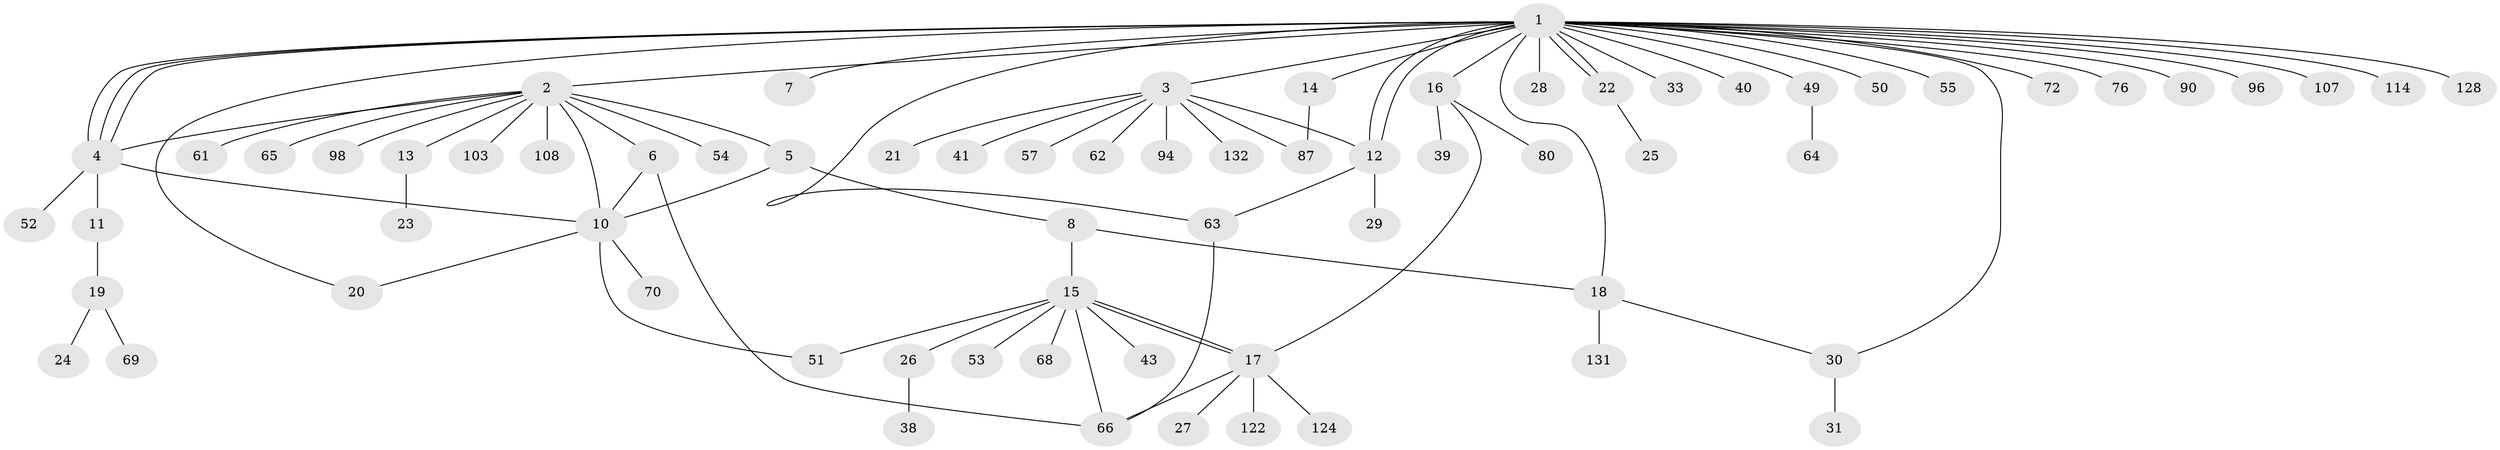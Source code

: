 // original degree distribution, {31: 0.0070921985815602835, 13: 0.0070921985815602835, 10: 0.0070921985815602835, 9: 0.028368794326241134, 4: 0.06382978723404255, 1: 0.5673758865248227, 3: 0.09219858156028368, 14: 0.0070921985815602835, 2: 0.20567375886524822, 8: 0.0070921985815602835, 7: 0.0070921985815602835}
// Generated by graph-tools (version 1.1) at 2025/14/03/09/25 04:14:39]
// undirected, 70 vertices, 89 edges
graph export_dot {
graph [start="1"]
  node [color=gray90,style=filled];
  1;
  2;
  3 [super="+9"];
  4 [super="+36+56"];
  5 [super="+78+75"];
  6 [super="+127"];
  7;
  8;
  10 [super="+82+83+109+125+73+47+74+42"];
  11 [super="+91"];
  12 [super="+135+111+34+37+32+59"];
  13 [super="+48+44"];
  14;
  15;
  16 [super="+84+116+123+133+97"];
  17 [super="+58+60+35"];
  18;
  19 [super="+140"];
  20;
  21;
  22 [super="+101"];
  23;
  24 [super="+93"];
  25;
  26 [super="+89"];
  27;
  28 [super="+100"];
  29 [super="+104"];
  30 [super="+130"];
  31;
  33;
  38;
  39 [super="+45+77"];
  40;
  41;
  43;
  49 [super="+95"];
  50;
  51 [super="+106"];
  52;
  53;
  54;
  55 [super="+85"];
  57;
  61;
  62 [super="+120+81"];
  63 [super="+71+117+99+79"];
  64;
  65;
  66 [super="+137"];
  68;
  69;
  70;
  72;
  76;
  80;
  87 [super="+102+88"];
  90;
  94 [super="+136"];
  96;
  98;
  103;
  107;
  108;
  114;
  122;
  124;
  128;
  131;
  132 [super="+139"];
  1 -- 2;
  1 -- 3;
  1 -- 4;
  1 -- 4;
  1 -- 4;
  1 -- 7;
  1 -- 12 [weight=3];
  1 -- 12;
  1 -- 14;
  1 -- 16;
  1 -- 18;
  1 -- 20;
  1 -- 22;
  1 -- 22;
  1 -- 28;
  1 -- 30;
  1 -- 33;
  1 -- 40;
  1 -- 49;
  1 -- 50;
  1 -- 55;
  1 -- 63;
  1 -- 72;
  1 -- 76;
  1 -- 90;
  1 -- 96;
  1 -- 107;
  1 -- 114;
  1 -- 128;
  2 -- 4;
  2 -- 5;
  2 -- 6;
  2 -- 10 [weight=2];
  2 -- 13;
  2 -- 54;
  2 -- 61;
  2 -- 65;
  2 -- 98;
  2 -- 103;
  2 -- 108;
  3 -- 21;
  3 -- 41;
  3 -- 57;
  3 -- 62;
  3 -- 87;
  3 -- 94;
  3 -- 132;
  3 -- 12;
  4 -- 11;
  4 -- 52;
  4 -- 10;
  5 -- 8;
  5 -- 10;
  6 -- 10;
  6 -- 66;
  8 -- 15;
  8 -- 18;
  10 -- 20;
  10 -- 70;
  10 -- 51;
  11 -- 19;
  12 -- 29;
  12 -- 63 [weight=2];
  13 -- 23;
  14 -- 87;
  15 -- 17;
  15 -- 17;
  15 -- 26;
  15 -- 43;
  15 -- 53;
  15 -- 66;
  15 -- 68;
  15 -- 51;
  16 -- 39;
  16 -- 80;
  16 -- 17;
  17 -- 27;
  17 -- 122;
  17 -- 124;
  17 -- 66;
  18 -- 30;
  18 -- 131;
  19 -- 24;
  19 -- 69;
  22 -- 25;
  26 -- 38;
  30 -- 31;
  49 -- 64;
  63 -- 66;
}
